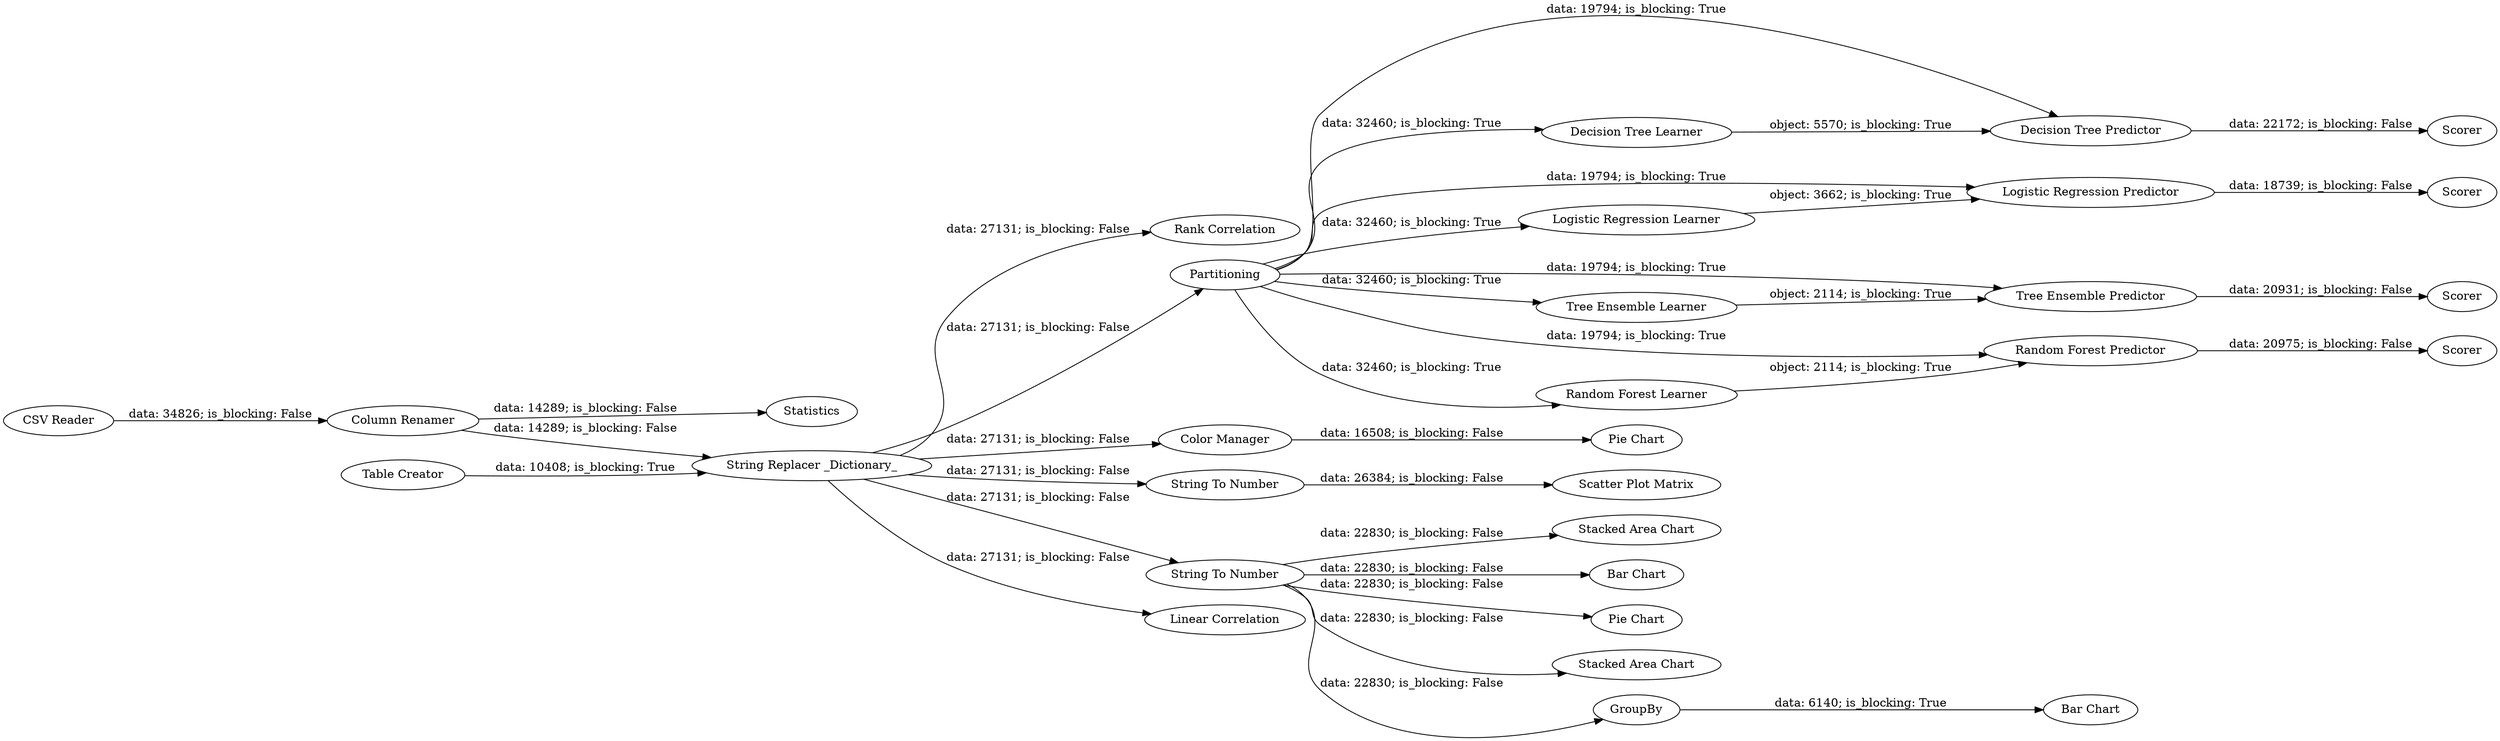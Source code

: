 digraph {
	"-2316783924218791842_38" [label="Rank Correlation"]
	"-2316783924218791842_24" [label="Column Renamer"]
	"-2316783924218791842_7" [label=Partitioning]
	"-2316783924218791842_39" [label="Stacked Area Chart"]
	"-2316783924218791842_19" [label="Tree Ensemble Learner"]
	"-2316783924218791842_30" [label="Scatter Plot Matrix"]
	"-2316783924218791842_21" [label=Scorer]
	"-2316783924218791842_36" [label="Color Manager"]
	"-2316783924218791842_35" [label="Pie Chart"]
	"-2316783924218791842_13" [label="Decision Tree Learner"]
	"-2316783924218791842_11" [label=Scorer]
	"-2316783924218791842_4" [label="String Replacer _Dictionary_"]
	"-2316783924218791842_29" [label="String To Number"]
	"-2316783924218791842_8" [label=Scorer]
	"-2316783924218791842_12" [label="Decision Tree Predictor"]
	"-2316783924218791842_25" [label="CSV Reader"]
	"-2316783924218791842_40" [label="Bar Chart"]
	"-2316783924218791842_34" [label="String To Number"]
	"-2316783924218791842_9" [label="Logistic Regression Learner"]
	"-2316783924218791842_37" [label="Pie Chart"]
	"-2316783924218791842_33" [label="Stacked Area Chart"]
	"-2316783924218791842_42" [label="Bar Chart"]
	"-2316783924218791842_20" [label="Tree Ensemble Predictor"]
	"-2316783924218791842_41" [label=GroupBy]
	"-2316783924218791842_10" [label="Logistic Regression Predictor"]
	"-2316783924218791842_14" [label=Scorer]
	"-2316783924218791842_3" [label="Table Creator"]
	"-2316783924218791842_5" [label="Random Forest Predictor"]
	"-2316783924218791842_2" [label=Statistics]
	"-2316783924218791842_26" [label="Linear Correlation"]
	"-2316783924218791842_6" [label="Random Forest Learner"]
	"-2316783924218791842_41" -> "-2316783924218791842_42" [label="data: 6140; is_blocking: True"]
	"-2316783924218791842_34" -> "-2316783924218791842_39" [label="data: 22830; is_blocking: False"]
	"-2316783924218791842_24" -> "-2316783924218791842_2" [label="data: 14289; is_blocking: False"]
	"-2316783924218791842_7" -> "-2316783924218791842_19" [label="data: 32460; is_blocking: True"]
	"-2316783924218791842_3" -> "-2316783924218791842_4" [label="data: 10408; is_blocking: True"]
	"-2316783924218791842_12" -> "-2316783924218791842_14" [label="data: 22172; is_blocking: False"]
	"-2316783924218791842_4" -> "-2316783924218791842_7" [label="data: 27131; is_blocking: False"]
	"-2316783924218791842_34" -> "-2316783924218791842_37" [label="data: 22830; is_blocking: False"]
	"-2316783924218791842_36" -> "-2316783924218791842_35" [label="data: 16508; is_blocking: False"]
	"-2316783924218791842_6" -> "-2316783924218791842_5" [label="object: 2114; is_blocking: True"]
	"-2316783924218791842_9" -> "-2316783924218791842_10" [label="object: 3662; is_blocking: True"]
	"-2316783924218791842_34" -> "-2316783924218791842_40" [label="data: 22830; is_blocking: False"]
	"-2316783924218791842_7" -> "-2316783924218791842_9" [label="data: 32460; is_blocking: True"]
	"-2316783924218791842_4" -> "-2316783924218791842_34" [label="data: 27131; is_blocking: False"]
	"-2316783924218791842_4" -> "-2316783924218791842_26" [label="data: 27131; is_blocking: False"]
	"-2316783924218791842_7" -> "-2316783924218791842_10" [label="data: 19794; is_blocking: True"]
	"-2316783924218791842_5" -> "-2316783924218791842_8" [label="data: 20975; is_blocking: False"]
	"-2316783924218791842_7" -> "-2316783924218791842_6" [label="data: 32460; is_blocking: True"]
	"-2316783924218791842_7" -> "-2316783924218791842_12" [label="data: 19794; is_blocking: True"]
	"-2316783924218791842_7" -> "-2316783924218791842_20" [label="data: 19794; is_blocking: True"]
	"-2316783924218791842_34" -> "-2316783924218791842_41" [label="data: 22830; is_blocking: False"]
	"-2316783924218791842_20" -> "-2316783924218791842_21" [label="data: 20931; is_blocking: False"]
	"-2316783924218791842_10" -> "-2316783924218791842_11" [label="data: 18739; is_blocking: False"]
	"-2316783924218791842_4" -> "-2316783924218791842_29" [label="data: 27131; is_blocking: False"]
	"-2316783924218791842_7" -> "-2316783924218791842_5" [label="data: 19794; is_blocking: True"]
	"-2316783924218791842_4" -> "-2316783924218791842_38" [label="data: 27131; is_blocking: False"]
	"-2316783924218791842_19" -> "-2316783924218791842_20" [label="object: 2114; is_blocking: True"]
	"-2316783924218791842_24" -> "-2316783924218791842_4" [label="data: 14289; is_blocking: False"]
	"-2316783924218791842_7" -> "-2316783924218791842_13" [label="data: 32460; is_blocking: True"]
	"-2316783924218791842_25" -> "-2316783924218791842_24" [label="data: 34826; is_blocking: False"]
	"-2316783924218791842_13" -> "-2316783924218791842_12" [label="object: 5570; is_blocking: True"]
	"-2316783924218791842_4" -> "-2316783924218791842_36" [label="data: 27131; is_blocking: False"]
	"-2316783924218791842_34" -> "-2316783924218791842_33" [label="data: 22830; is_blocking: False"]
	"-2316783924218791842_29" -> "-2316783924218791842_30" [label="data: 26384; is_blocking: False"]
	rankdir=LR
}
